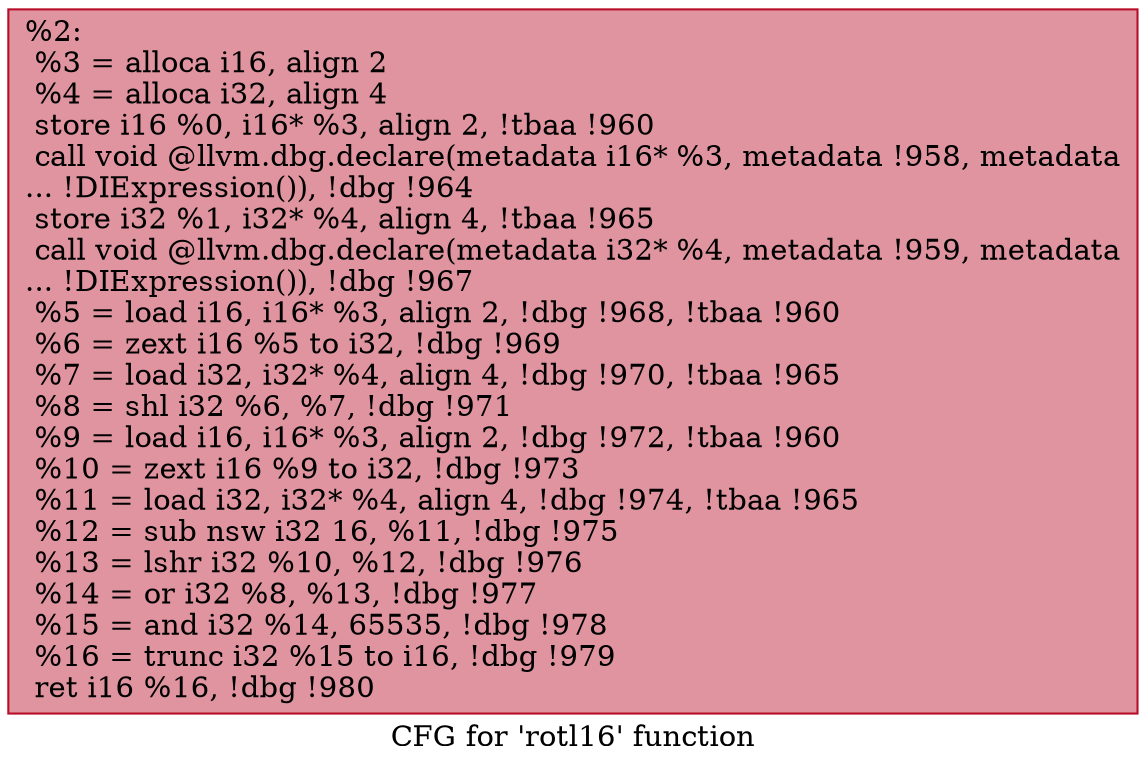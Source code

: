 digraph "CFG for 'rotl16' function" {
	label="CFG for 'rotl16' function";

	Node0x22d2290 [shape=record,color="#b70d28ff", style=filled, fillcolor="#b70d2870",label="{%2:\l  %3 = alloca i16, align 2\l  %4 = alloca i32, align 4\l  store i16 %0, i16* %3, align 2, !tbaa !960\l  call void @llvm.dbg.declare(metadata i16* %3, metadata !958, metadata\l... !DIExpression()), !dbg !964\l  store i32 %1, i32* %4, align 4, !tbaa !965\l  call void @llvm.dbg.declare(metadata i32* %4, metadata !959, metadata\l... !DIExpression()), !dbg !967\l  %5 = load i16, i16* %3, align 2, !dbg !968, !tbaa !960\l  %6 = zext i16 %5 to i32, !dbg !969\l  %7 = load i32, i32* %4, align 4, !dbg !970, !tbaa !965\l  %8 = shl i32 %6, %7, !dbg !971\l  %9 = load i16, i16* %3, align 2, !dbg !972, !tbaa !960\l  %10 = zext i16 %9 to i32, !dbg !973\l  %11 = load i32, i32* %4, align 4, !dbg !974, !tbaa !965\l  %12 = sub nsw i32 16, %11, !dbg !975\l  %13 = lshr i32 %10, %12, !dbg !976\l  %14 = or i32 %8, %13, !dbg !977\l  %15 = and i32 %14, 65535, !dbg !978\l  %16 = trunc i32 %15 to i16, !dbg !979\l  ret i16 %16, !dbg !980\l}"];
}
